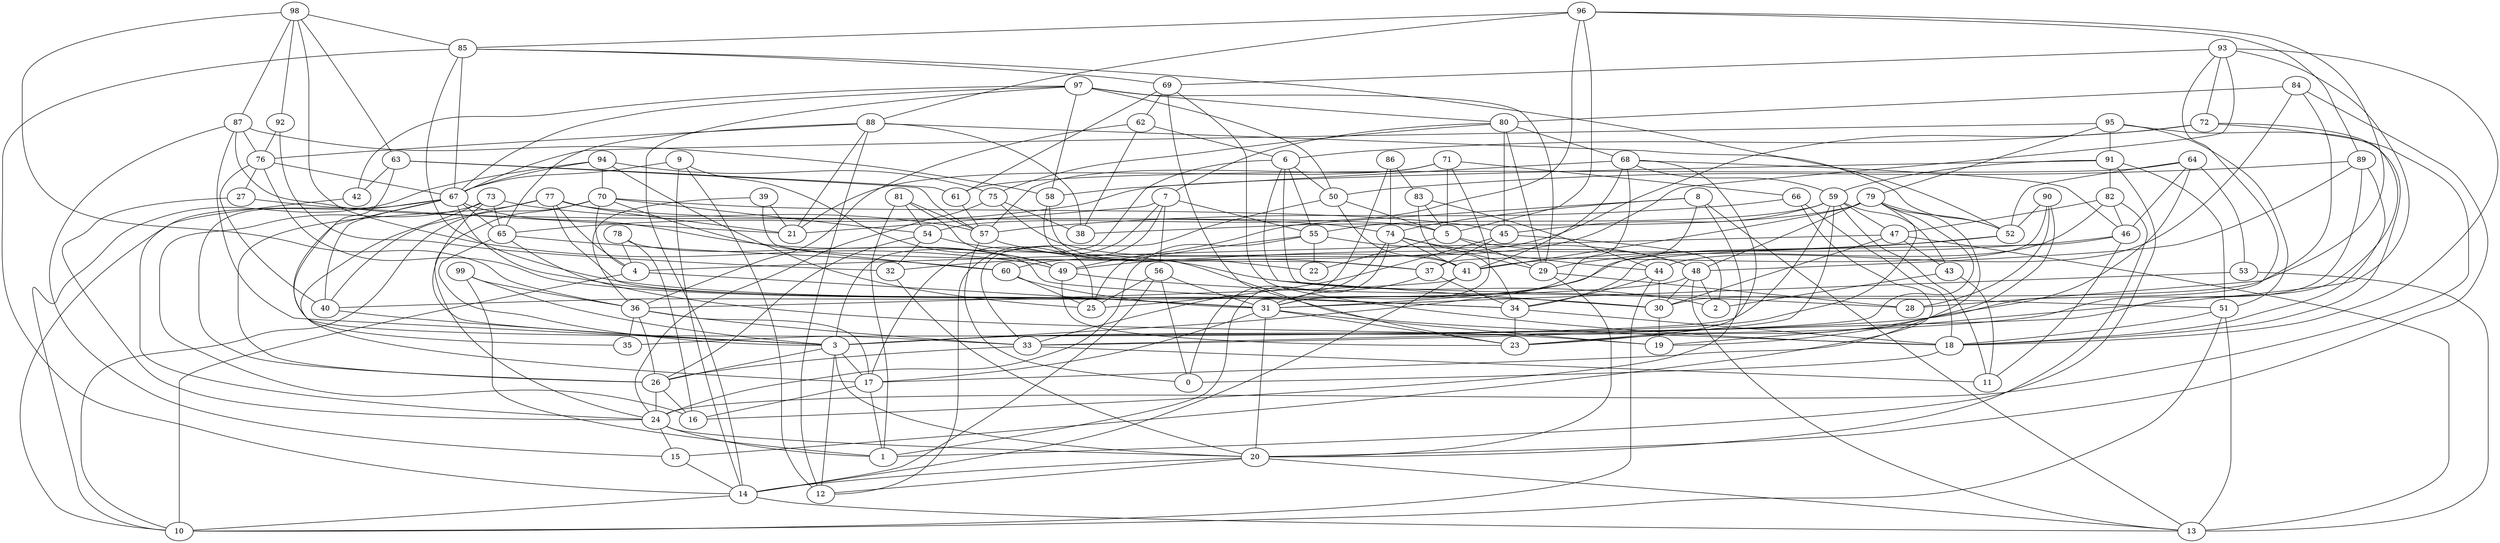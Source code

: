 digraph GG_graph {

subgraph G_graph {
edge [color = black]
"24" -> "1" [dir = none]
"24" -> "15" [dir = none]
"24" -> "20" [dir = none]
"71" -> "57" [dir = none]
"71" -> "21" [dir = none]
"71" -> "66" [dir = none]
"71" -> "5" [dir = none]
"71" -> "31" [dir = none]
"83" -> "34" [dir = none]
"83" -> "44" [dir = none]
"83" -> "5" [dir = none]
"92" -> "32" [dir = none]
"92" -> "76" [dir = none]
"76" -> "27" [dir = none]
"76" -> "67" [dir = none]
"76" -> "34" [dir = none]
"76" -> "40" [dir = none]
"88" -> "12" [dir = none]
"88" -> "38" [dir = none]
"88" -> "76" [dir = none]
"88" -> "65" [dir = none]
"88" -> "52" [dir = none]
"88" -> "21" [dir = none]
"94" -> "25" [dir = none]
"94" -> "75" [dir = none]
"94" -> "70" [dir = none]
"94" -> "10" [dir = none]
"94" -> "67" [dir = none]
"53" -> "31" [dir = none]
"53" -> "13" [dir = none]
"39" -> "36" [dir = none]
"39" -> "37" [dir = none]
"39" -> "21" [dir = none]
"49" -> "28" [dir = none]
"49" -> "23" [dir = none]
"8" -> "74" [dir = none]
"8" -> "49" [dir = none]
"8" -> "16" [dir = none]
"8" -> "3" [dir = none]
"8" -> "13" [dir = none]
"73" -> "3" [dir = none]
"73" -> "17" [dir = none]
"73" -> "65" [dir = none]
"73" -> "57" [dir = none]
"73" -> "16" [dir = none]
"78" -> "4" [dir = none]
"78" -> "34" [dir = none]
"78" -> "16" [dir = none]
"54" -> "2" [dir = none]
"54" -> "26" [dir = none]
"54" -> "32" [dir = none]
"32" -> "20" [dir = none]
"91" -> "82" [dir = none]
"91" -> "65" [dir = none]
"91" -> "51" [dir = none]
"91" -> "59" [dir = none]
"91" -> "1" [dir = none]
"51" -> "18" [dir = none]
"51" -> "10" [dir = none]
"51" -> "13" [dir = none]
"89" -> "50" [dir = none]
"89" -> "3" [dir = none]
"89" -> "18" [dir = none]
"89" -> "48" [dir = none]
"43" -> "11" [dir = none]
"43" -> "2" [dir = none]
"96" -> "5" [dir = none]
"96" -> "30" [dir = none]
"96" -> "88" [dir = none]
"96" -> "54" [dir = none]
"96" -> "89" [dir = none]
"96" -> "85" [dir = none]
"47" -> "4" [dir = none]
"47" -> "43" [dir = none]
"47" -> "13" [dir = none]
"47" -> "30" [dir = none]
"18" -> "0" [dir = none]
"87" -> "58" [dir = none]
"87" -> "15" [dir = none]
"87" -> "76" [dir = none]
"87" -> "3" [dir = none]
"87" -> "5" [dir = none]
"72" -> "6" [dir = none]
"72" -> "32" [dir = none]
"72" -> "24" [dir = none]
"72" -> "33" [dir = none]
"7" -> "55" [dir = none]
"7" -> "21" [dir = none]
"7" -> "17" [dir = none]
"7" -> "12" [dir = none]
"65" -> "19" [dir = none]
"65" -> "60" [dir = none]
"65" -> "3" [dir = none]
"5" -> "48" [dir = none]
"5" -> "22" [dir = none]
"5" -> "29" [dir = none]
"98" -> "85" [dir = none]
"98" -> "36" [dir = none]
"98" -> "49" [dir = none]
"98" -> "63" [dir = none]
"98" -> "87" [dir = none]
"98" -> "92" [dir = none]
"82" -> "31" [dir = none]
"82" -> "20" [dir = none]
"82" -> "47" [dir = none]
"82" -> "46" [dir = none]
"6" -> "51" [dir = none]
"6" -> "50" [dir = none]
"6" -> "55" [dir = none]
"6" -> "3" [dir = none]
"6" -> "30" [dir = none]
"33" -> "11" [dir = none]
"33" -> "26" [dir = none]
"97" -> "50" [dir = none]
"97" -> "80" [dir = none]
"97" -> "14" [dir = none]
"97" -> "58" [dir = none]
"97" -> "29" [dir = none]
"97" -> "42" [dir = none]
"3" -> "20" [dir = none]
"3" -> "26" [dir = none]
"3" -> "17" [dir = none]
"3" -> "12" [dir = none]
"62" -> "38" [dir = none]
"62" -> "6" [dir = none]
"62" -> "36" [dir = none]
"55" -> "48" [dir = none]
"55" -> "25" [dir = none]
"55" -> "22" [dir = none]
"55" -> "24" [dir = none]
"48" -> "2" [dir = none]
"48" -> "40" [dir = none]
"48" -> "13" [dir = none]
"48" -> "30" [dir = none]
"69" -> "18" [dir = none]
"69" -> "61" [dir = none]
"69" -> "62" [dir = none]
"69" -> "23" [dir = none]
"95" -> "67" [dir = none]
"95" -> "91" [dir = none]
"95" -> "79" [dir = none]
"95" -> "18" [dir = none]
"95" -> "51" [dir = none]
"81" -> "57" [dir = none]
"81" -> "1" [dir = none]
"81" -> "25" [dir = none]
"81" -> "54" [dir = none]
"61" -> "57" [dir = none]
"42" -> "24" [dir = none]
"80" -> "7" [dir = none]
"80" -> "45" [dir = none]
"80" -> "68" [dir = none]
"80" -> "29" [dir = none]
"80" -> "75" [dir = none]
"52" -> "29" [dir = none]
"52" -> "49" [dir = none]
"14" -> "10" [dir = none]
"14" -> "13" [dir = none]
"34" -> "23" [dir = none]
"34" -> "18" [dir = none]
"77" -> "21" [dir = none]
"77" -> "31" [dir = none]
"77" -> "74" [dir = none]
"77" -> "26" [dir = none]
"77" -> "4" [dir = none]
"77" -> "40" [dir = none]
"66" -> "57" [dir = none]
"66" -> "18" [dir = none]
"66" -> "15" [dir = none]
"70" -> "54" [dir = none]
"70" -> "4" [dir = none]
"70" -> "10" [dir = none]
"70" -> "24" [dir = none]
"70" -> "60" [dir = none]
"70" -> "45" [dir = none]
"63" -> "57" [dir = none]
"63" -> "61" [dir = none]
"63" -> "42" [dir = none]
"63" -> "33" [dir = none]
"79" -> "41" [dir = none]
"79" -> "38" [dir = none]
"79" -> "3" [dir = none]
"79" -> "52" [dir = none]
"79" -> "17" [dir = none]
"79" -> "48" [dir = none]
"79" -> "33" [dir = none]
"56" -> "0" [dir = none]
"56" -> "25" [dir = none]
"56" -> "14" [dir = none]
"56" -> "31" [dir = none]
"99" -> "1" [dir = none]
"99" -> "3" [dir = none]
"99" -> "36" [dir = none]
"29" -> "20" [dir = none]
"29" -> "28" [dir = none]
"40" -> "3" [dir = none]
"17" -> "16" [dir = none]
"17" -> "1" [dir = none]
"4" -> "31" [dir = none]
"4" -> "10" [dir = none]
"74" -> "1" [dir = none]
"74" -> "44" [dir = none]
"74" -> "41" [dir = none]
"74" -> "0" [dir = none]
"74" -> "29" [dir = none]
"26" -> "16" [dir = none]
"26" -> "24" [dir = none]
"85" -> "30" [dir = none]
"85" -> "52" [dir = none]
"85" -> "14" [dir = none]
"85" -> "69" [dir = none]
"85" -> "67" [dir = none]
"27" -> "24" [dir = none]
"27" -> "21" [dir = none]
"44" -> "34" [dir = none]
"44" -> "10" [dir = none]
"44" -> "30" [dir = none]
"60" -> "25" [dir = none]
"60" -> "31" [dir = none]
"93" -> "72" [dir = none]
"93" -> "19" [dir = none]
"93" -> "69" [dir = none]
"93" -> "18" [dir = none]
"93" -> "3" [dir = none]
"93" -> "60" [dir = none]
"9" -> "49" [dir = none]
"9" -> "67" [dir = none]
"9" -> "14" [dir = none]
"9" -> "12" [dir = none]
"64" -> "23" [dir = none]
"64" -> "52" [dir = none]
"64" -> "46" [dir = none]
"64" -> "61" [dir = none]
"64" -> "53" [dir = none]
"41" -> "36" [dir = none]
"41" -> "14" [dir = none]
"68" -> "23" [dir = none]
"68" -> "58" [dir = none]
"68" -> "41" [dir = none]
"68" -> "46" [dir = none]
"68" -> "59" [dir = none]
"68" -> "31" [dir = none]
"90" -> "37" [dir = none]
"90" -> "28" [dir = none]
"90" -> "19" [dir = none]
"90" -> "52" [dir = none]
"45" -> "2" [dir = none]
"45" -> "37" [dir = none]
"45" -> "25" [dir = none]
"31" -> "19" [dir = none]
"31" -> "20" [dir = none]
"31" -> "23" [dir = none]
"31" -> "17" [dir = none]
"57" -> "37" [dir = none]
"57" -> "0" [dir = none]
"46" -> "34" [dir = none]
"46" -> "11" [dir = none]
"46" -> "41" [dir = none]
"37" -> "31" [dir = none]
"37" -> "34" [dir = none]
"75" -> "24" [dir = none]
"75" -> "41" [dir = none]
"75" -> "38" [dir = none]
"67" -> "65" [dir = none]
"67" -> "40" [dir = none]
"67" -> "31" [dir = none]
"67" -> "26" [dir = none]
"67" -> "35" [dir = none]
"67" -> "10" [dir = none]
"67" -> "49" [dir = none]
"59" -> "55" [dir = none]
"59" -> "23" [dir = none]
"59" -> "35" [dir = none]
"59" -> "45" [dir = none]
"59" -> "11" [dir = none]
"59" -> "43" [dir = none]
"59" -> "47" [dir = none]
"50" -> "33" [dir = none]
"50" -> "5" [dir = none]
"50" -> "41" [dir = none]
"36" -> "17" [dir = none]
"36" -> "35" [dir = none]
"36" -> "26" [dir = none]
"86" -> "83" [dir = none]
"86" -> "33" [dir = none]
"86" -> "74" [dir = none]
"20" -> "13" [dir = none]
"20" -> "12" [dir = none]
"20" -> "14" [dir = none]
"30" -> "19" [dir = none]
"58" -> "22" [dir = none]
"58" -> "18" [dir = none]
"84" -> "44" [dir = none]
"84" -> "80" [dir = none]
"84" -> "28" [dir = none]
"84" -> "20" [dir = none]
"15" -> "14" [dir = none]
"97" -> "67" [dir = none]
"36" -> "33" [dir = none]
"7" -> "56" [dir = none]
}

}
